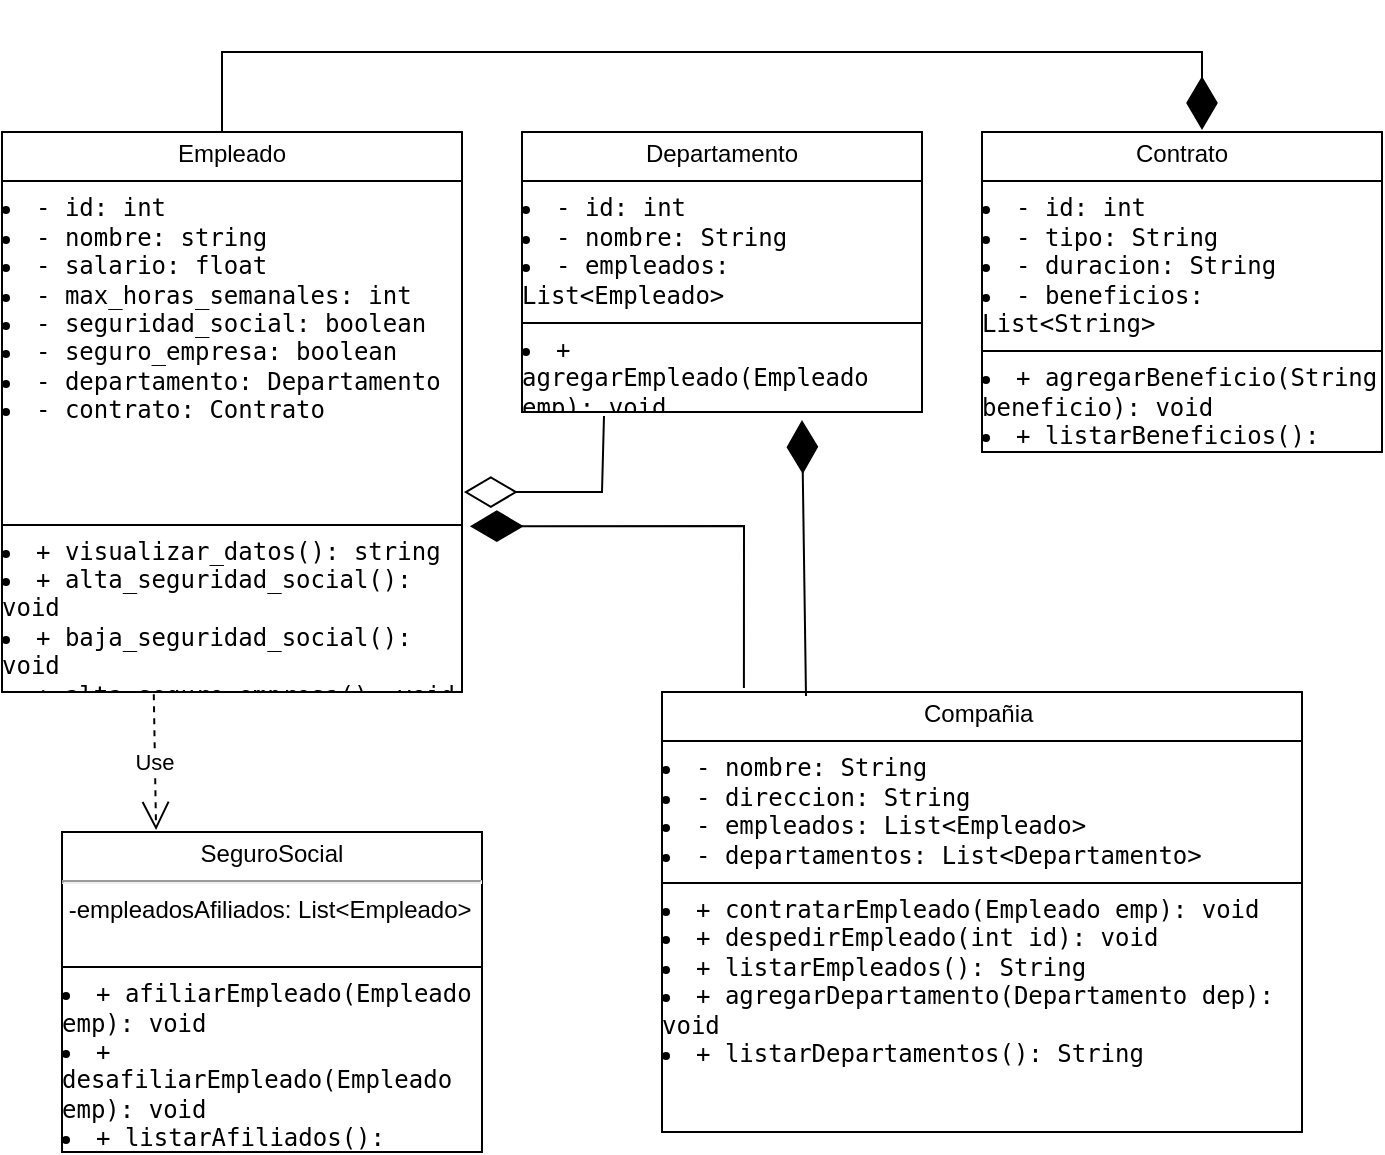 <mxfile version="26.0.16">
  <diagram name="Page-1" id="ur9wZIskYzA9_Ew6kmag">
    <mxGraphModel dx="1434" dy="746" grid="1" gridSize="10" guides="1" tooltips="1" connect="1" arrows="1" fold="1" page="1" pageScale="1" pageWidth="850" pageHeight="1100" math="0" shadow="0">
      <root>
        <mxCell id="0" />
        <mxCell id="1" parent="0" />
        <mxCell id="w4ZDxCHAUFbO6-4Ra8M0-1" value="&lt;p style=&quot;text-align: center; margin: 4px 0px 0px;&quot;&gt;Empleado&lt;/p&gt;&lt;hr size=&quot;1&quot; style=&quot;border-style:solid;&quot;&gt;&lt;li data-end=&quot;190&quot; data-start=&quot;175&quot;&gt;&lt;code data-end=&quot;188&quot; data-start=&quot;177&quot;&gt;- id: int&lt;/code&gt;&lt;/li&gt;&lt;li data-end=&quot;212&quot; data-start=&quot;193&quot;&gt;&lt;code data-end=&quot;210&quot; data-start=&quot;195&quot;&gt;- nombre: string&lt;/code&gt;&lt;/li&gt;&lt;li data-end=&quot;237&quot; data-start=&quot;215&quot;&gt;&lt;code data-end=&quot;235&quot; data-start=&quot;217&quot;&gt;- salario: float&lt;/code&gt;&lt;/li&gt;&lt;li data-end=&quot;272&quot; data-start=&quot;240&quot;&gt;&lt;code data-end=&quot;270&quot; data-start=&quot;242&quot;&gt;- max_horas_semanales: int&lt;/code&gt;&lt;/li&gt;&lt;li data-end=&quot;305&quot; data-start=&quot;275&quot;&gt;&lt;code data-end=&quot;303&quot; data-start=&quot;277&quot;&gt;- seguridad_social: boolean&lt;/code&gt;&lt;/li&gt;&lt;li data-end=&quot;336&quot; data-start=&quot;308&quot;&gt;&lt;code data-end=&quot;334&quot; data-start=&quot;310&quot;&gt;- seguro_empresa: boolean&lt;/code&gt;&lt;/li&gt;&lt;li data-end=&quot;373&quot; data-start=&quot;339&quot;&gt;&lt;code data-end=&quot;371&quot; data-start=&quot;341&quot;&gt;- departamento: Departamento&lt;/code&gt;&lt;/li&gt;&lt;li data-end=&quot;402&quot; data-start=&quot;376&quot;&gt;&lt;code data-end=&quot;400&quot; data-start=&quot;378&quot;&gt;- contrato: Contrato&lt;/code&gt;&lt;/li&gt;&lt;p style=&quot;margin:0px;margin-left:4px;&quot;&gt;&lt;br&gt;&lt;/p&gt;&lt;p style=&quot;margin:0px;margin-left:4px;&quot;&gt;&lt;br&gt;&lt;/p&gt;&lt;p style=&quot;margin:0px;margin-left:4px;&quot;&gt;&lt;br&gt;&lt;/p&gt;&lt;hr size=&quot;1&quot; style=&quot;border-style:solid;&quot;&gt;&lt;li data-end=&quot;453&quot; data-start=&quot;422&quot;&gt;&lt;code data-end=&quot;451&quot; data-start=&quot;424&quot;&gt;+ visualizar_datos(): string&lt;/code&gt;&lt;/li&gt;&lt;li data-end=&quot;487&quot; data-start=&quot;456&quot;&gt;&lt;code data-end=&quot;485&quot; data-start=&quot;458&quot;&gt;+ alta_seguridad_social(): void&lt;/code&gt;&lt;/li&gt;&lt;li data-end=&quot;521&quot; data-start=&quot;490&quot;&gt;&lt;code data-end=&quot;519&quot; data-start=&quot;492&quot;&gt;+ baja_seguridad_social(): void&amp;nbsp;&lt;/code&gt;&lt;/li&gt;&lt;li data-end=&quot;553&quot; data-start=&quot;524&quot;&gt;&lt;code data-end=&quot;551&quot; data-start=&quot;526&quot;&gt;+ alta_seguro_empresa(): void&lt;/code&gt;&lt;/li&gt;&lt;li data-end=&quot;585&quot; data-start=&quot;556&quot;&gt;&lt;code data-end=&quot;583&quot; data-start=&quot;558&quot;&gt;+ baja_seguro_empresa(): void&lt;/code&gt;&lt;/li&gt;" style="verticalAlign=top;align=left;overflow=fill;html=1;whiteSpace=wrap;" vertex="1" parent="1">
          <mxGeometry x="80" y="90" width="230" height="280" as="geometry" />
        </mxCell>
        <mxCell id="w4ZDxCHAUFbO6-4Ra8M0-2" value="&lt;p style=&quot;text-align: center; margin: 4px 0px 0px;&quot;&gt;Departamento&lt;/p&gt;&lt;hr size=&quot;1&quot; style=&quot;border-style:solid;&quot;&gt;&lt;li data-end=&quot;687&quot; data-start=&quot;672&quot;&gt;&lt;code data-end=&quot;685&quot; data-start=&quot;674&quot;&gt;- id: int&lt;/code&gt;&lt;/li&gt;&lt;li data-end=&quot;712&quot; data-start=&quot;690&quot;&gt;&lt;code data-end=&quot;710&quot; data-start=&quot;692&quot;&gt;- nombre: String&lt;/code&gt;&lt;/li&gt;&lt;li data-end=&quot;748&quot; data-start=&quot;715&quot;&gt;&lt;code data-end=&quot;746&quot; data-start=&quot;717&quot;&gt;- empleados: List&amp;lt;Empleado&amp;gt;&lt;/code&gt;&lt;/li&gt;&lt;hr size=&quot;1&quot; style=&quot;border-style:solid;&quot;&gt;&lt;li data-end=&quot;811&quot; data-start=&quot;768&quot;&gt;&lt;code data-end=&quot;809&quot; data-start=&quot;770&quot;&gt;+ agregarEmpleado(Empleado emp): void&lt;/code&gt;&lt;/li&gt;&lt;li data-end=&quot;847&quot; data-start=&quot;814&quot;&gt;&lt;code data-end=&quot;845&quot; data-start=&quot;816&quot;&gt;+ listarEmpleados(): String&lt;/code&gt;&lt;/li&gt;" style="verticalAlign=top;align=left;overflow=fill;html=1;whiteSpace=wrap;" vertex="1" parent="1">
          <mxGeometry x="340" y="90" width="200" height="140" as="geometry" />
        </mxCell>
        <mxCell id="w4ZDxCHAUFbO6-4Ra8M0-3" value="&lt;p style=&quot;text-align: center; margin: 4px 0px 0px;&quot;&gt;Contrato&lt;/p&gt;&lt;hr size=&quot;1&quot; style=&quot;border-style:solid;&quot;&gt;&lt;li data-end=&quot;915&quot; data-start=&quot;900&quot;&gt;&lt;code data-end=&quot;913&quot; data-start=&quot;902&quot;&gt;- id: int&lt;/code&gt;&lt;/li&gt;&lt;li data-end=&quot;938&quot; data-start=&quot;918&quot;&gt;&lt;code data-end=&quot;936&quot; data-start=&quot;920&quot;&gt;- tipo: String&lt;/code&gt;&lt;/li&gt;&lt;li data-end=&quot;965&quot; data-start=&quot;941&quot;&gt;&lt;code data-end=&quot;963&quot; data-start=&quot;943&quot;&gt;- duracion: String&lt;/code&gt;&lt;/li&gt;&lt;li data-end=&quot;1000&quot; data-start=&quot;968&quot;&gt;&lt;code data-end=&quot;998&quot; data-start=&quot;970&quot;&gt;- beneficios: List&amp;lt;String&amp;gt;&lt;/code&gt;&lt;/li&gt;&lt;hr size=&quot;1&quot; style=&quot;border-style:solid;&quot;&gt;&lt;li data-end=&quot;1068&quot; data-start=&quot;1020&quot;&gt;&lt;code data-end=&quot;1066&quot; data-start=&quot;1022&quot;&gt;+ agregarBeneficio(String beneficio): void&lt;/code&gt;&lt;/li&gt;&lt;li data-end=&quot;1105&quot; data-start=&quot;1071&quot;&gt;&lt;code data-end=&quot;1103&quot; data-start=&quot;1073&quot;&gt;+ listarBeneficios(): String&lt;/code&gt;&lt;/li&gt;" style="verticalAlign=top;align=left;overflow=fill;html=1;whiteSpace=wrap;" vertex="1" parent="1">
          <mxGeometry x="570" y="90" width="200" height="160" as="geometry" />
        </mxCell>
        <mxCell id="w4ZDxCHAUFbO6-4Ra8M0-4" value="&lt;p style=&quot;text-align: center; margin: 4px 0px 0px;&quot;&gt;Compañia&amp;nbsp;&lt;/p&gt;&lt;hr size=&quot;1&quot; style=&quot;border-style:solid;&quot;&gt;&lt;li data-end=&quot;1180&quot; data-start=&quot;1158&quot;&gt;&lt;code data-end=&quot;1178&quot; data-start=&quot;1160&quot;&gt;- nombre: String&lt;/code&gt;&lt;/li&gt;&lt;li data-end=&quot;1208&quot; data-start=&quot;1183&quot;&gt;&lt;code data-end=&quot;1206&quot; data-start=&quot;1185&quot;&gt;- direccion: String&lt;/code&gt;&lt;/li&gt;&lt;li data-end=&quot;1244&quot; data-start=&quot;1211&quot;&gt;&lt;code data-end=&quot;1242&quot; data-start=&quot;1213&quot;&gt;- empleados: List&amp;lt;Empleado&amp;gt;&lt;/code&gt;&lt;/li&gt;&lt;li data-end=&quot;1288&quot; data-start=&quot;1247&quot;&gt;&lt;code data-end=&quot;1286&quot; data-start=&quot;1249&quot;&gt;- departamentos: List&amp;lt;Departamento&amp;gt;&lt;/code&gt;&lt;/li&gt;&lt;hr size=&quot;1&quot; style=&quot;border-style:solid;&quot;&gt;&lt;li data-end=&quot;1353&quot; data-start=&quot;1308&quot;&gt;&lt;code data-end=&quot;1351&quot; data-start=&quot;1310&quot;&gt;+ contratarEmpleado(Empleado emp): void&lt;/code&gt;&lt;/li&gt;&lt;li data-end=&quot;1394&quot; data-start=&quot;1356&quot;&gt;&lt;code data-end=&quot;1392&quot; data-start=&quot;1358&quot;&gt;+ despedirEmpleado(int id): void&lt;/code&gt;&lt;/li&gt;&lt;li data-end=&quot;1430&quot; data-start=&quot;1397&quot;&gt;&lt;code data-end=&quot;1428&quot; data-start=&quot;1399&quot;&gt;+ listarEmpleados(): String&lt;/code&gt;&lt;/li&gt;&lt;li data-end=&quot;1484&quot; data-start=&quot;1433&quot;&gt;&lt;code data-end=&quot;1482&quot; data-start=&quot;1435&quot;&gt;+ agregarDepartamento(Departamento dep): void&lt;/code&gt;&lt;/li&gt;&lt;li data-end=&quot;1524&quot; data-start=&quot;1487&quot;&gt;&lt;code data-end=&quot;1522&quot; data-start=&quot;1489&quot;&gt;+ listarDepartamentos(): String&lt;/code&gt;&lt;/li&gt;" style="verticalAlign=top;align=left;overflow=fill;html=1;whiteSpace=wrap;" vertex="1" parent="1">
          <mxGeometry x="410" y="370" width="320" height="220" as="geometry" />
        </mxCell>
        <mxCell id="w4ZDxCHAUFbO6-4Ra8M0-5" value="&lt;p style=&quot;text-align: center; margin: 4px 0px 0px;&quot;&gt;SeguroSocial&lt;/p&gt;&lt;hr&gt;&amp;nbsp;-empleadosAfiliados: List&amp;lt;Empleado&amp;gt;&lt;br&gt;&lt;br&gt;&lt;hr size=&quot;1&quot; style=&quot;border-style:solid;&quot;&gt;&lt;li data-end=&quot;1686&quot; data-start=&quot;1643&quot;&gt;&lt;code data-end=&quot;1684&quot; data-start=&quot;1645&quot;&gt;+ afiliarEmpleado(Empleado emp): void&lt;/code&gt;&lt;/li&gt;&lt;li data-end=&quot;1735&quot; data-start=&quot;1689&quot;&gt;&lt;code data-end=&quot;1733&quot; data-start=&quot;1691&quot;&gt;+ desafiliarEmpleado(Empleado emp): void&lt;/code&gt;&lt;/li&gt;&lt;li data-end=&quot;1771&quot; data-start=&quot;1738&quot;&gt;&lt;code data-end=&quot;1769&quot; data-start=&quot;1740&quot;&gt;+ listarAfiliados(): String&lt;/code&gt;&lt;/li&gt;" style="verticalAlign=top;align=left;overflow=fill;html=1;whiteSpace=wrap;" vertex="1" parent="1">
          <mxGeometry x="110" y="440" width="210" height="160" as="geometry" />
        </mxCell>
        <mxCell id="w4ZDxCHAUFbO6-4Ra8M0-6" value="" style="endArrow=diamondThin;endFill=1;endSize=24;html=1;rounded=0;exitX=0.128;exitY=-0.009;exitDx=0;exitDy=0;exitPerimeter=0;entryX=1.017;entryY=0.704;entryDx=0;entryDy=0;entryPerimeter=0;" edge="1" parent="1" source="w4ZDxCHAUFbO6-4Ra8M0-4" target="w4ZDxCHAUFbO6-4Ra8M0-1">
          <mxGeometry width="160" relative="1" as="geometry">
            <mxPoint x="450" y="360" as="sourcePoint" />
            <mxPoint x="610" y="360" as="targetPoint" />
            <Array as="points">
              <mxPoint x="451" y="287" />
            </Array>
          </mxGeometry>
        </mxCell>
        <mxCell id="w4ZDxCHAUFbO6-4Ra8M0-7" value="" style="endArrow=diamondThin;endFill=1;endSize=24;html=1;rounded=0;exitX=0.225;exitY=0.009;exitDx=0;exitDy=0;exitPerimeter=0;entryX=0.7;entryY=1.029;entryDx=0;entryDy=0;entryPerimeter=0;" edge="1" parent="1" source="w4ZDxCHAUFbO6-4Ra8M0-4" target="w4ZDxCHAUFbO6-4Ra8M0-2">
          <mxGeometry width="160" relative="1" as="geometry">
            <mxPoint x="480" y="360" as="sourcePoint" />
            <mxPoint x="640" y="360" as="targetPoint" />
          </mxGeometry>
        </mxCell>
        <mxCell id="w4ZDxCHAUFbO6-4Ra8M0-8" value="" style="endArrow=diamondThin;endFill=0;endSize=24;html=1;rounded=0;exitX=0.205;exitY=1.014;exitDx=0;exitDy=0;exitPerimeter=0;entryX=1.004;entryY=0.643;entryDx=0;entryDy=0;entryPerimeter=0;" edge="1" parent="1" source="w4ZDxCHAUFbO6-4Ra8M0-2" target="w4ZDxCHAUFbO6-4Ra8M0-1">
          <mxGeometry width="160" relative="1" as="geometry">
            <mxPoint x="380" y="240" as="sourcePoint" />
            <mxPoint x="540" y="240" as="targetPoint" />
            <Array as="points">
              <mxPoint x="380" y="270" />
            </Array>
          </mxGeometry>
        </mxCell>
        <mxCell id="w4ZDxCHAUFbO6-4Ra8M0-10" value="Use" style="endArrow=open;endSize=12;dashed=1;html=1;rounded=0;exitX=0.33;exitY=1.004;exitDx=0;exitDy=0;exitPerimeter=0;entryX=0.224;entryY=-0.006;entryDx=0;entryDy=0;entryPerimeter=0;" edge="1" parent="1" source="w4ZDxCHAUFbO6-4Ra8M0-1" target="w4ZDxCHAUFbO6-4Ra8M0-5">
          <mxGeometry width="160" relative="1" as="geometry">
            <mxPoint x="140" y="400" as="sourcePoint" />
            <mxPoint x="300" y="400" as="targetPoint" />
          </mxGeometry>
        </mxCell>
        <mxCell id="w4ZDxCHAUFbO6-4Ra8M0-11" value="" style="endArrow=diamondThin;endFill=1;endSize=24;html=1;rounded=0;entryX=0.55;entryY=-0.006;entryDx=0;entryDy=0;entryPerimeter=0;" edge="1" parent="1" target="w4ZDxCHAUFbO6-4Ra8M0-3">
          <mxGeometry width="160" relative="1" as="geometry">
            <mxPoint x="190" y="90" as="sourcePoint" />
            <mxPoint x="689" y="86" as="targetPoint" />
            <Array as="points">
              <mxPoint x="190" y="50" />
              <mxPoint x="680" y="50" />
            </Array>
          </mxGeometry>
        </mxCell>
      </root>
    </mxGraphModel>
  </diagram>
</mxfile>

